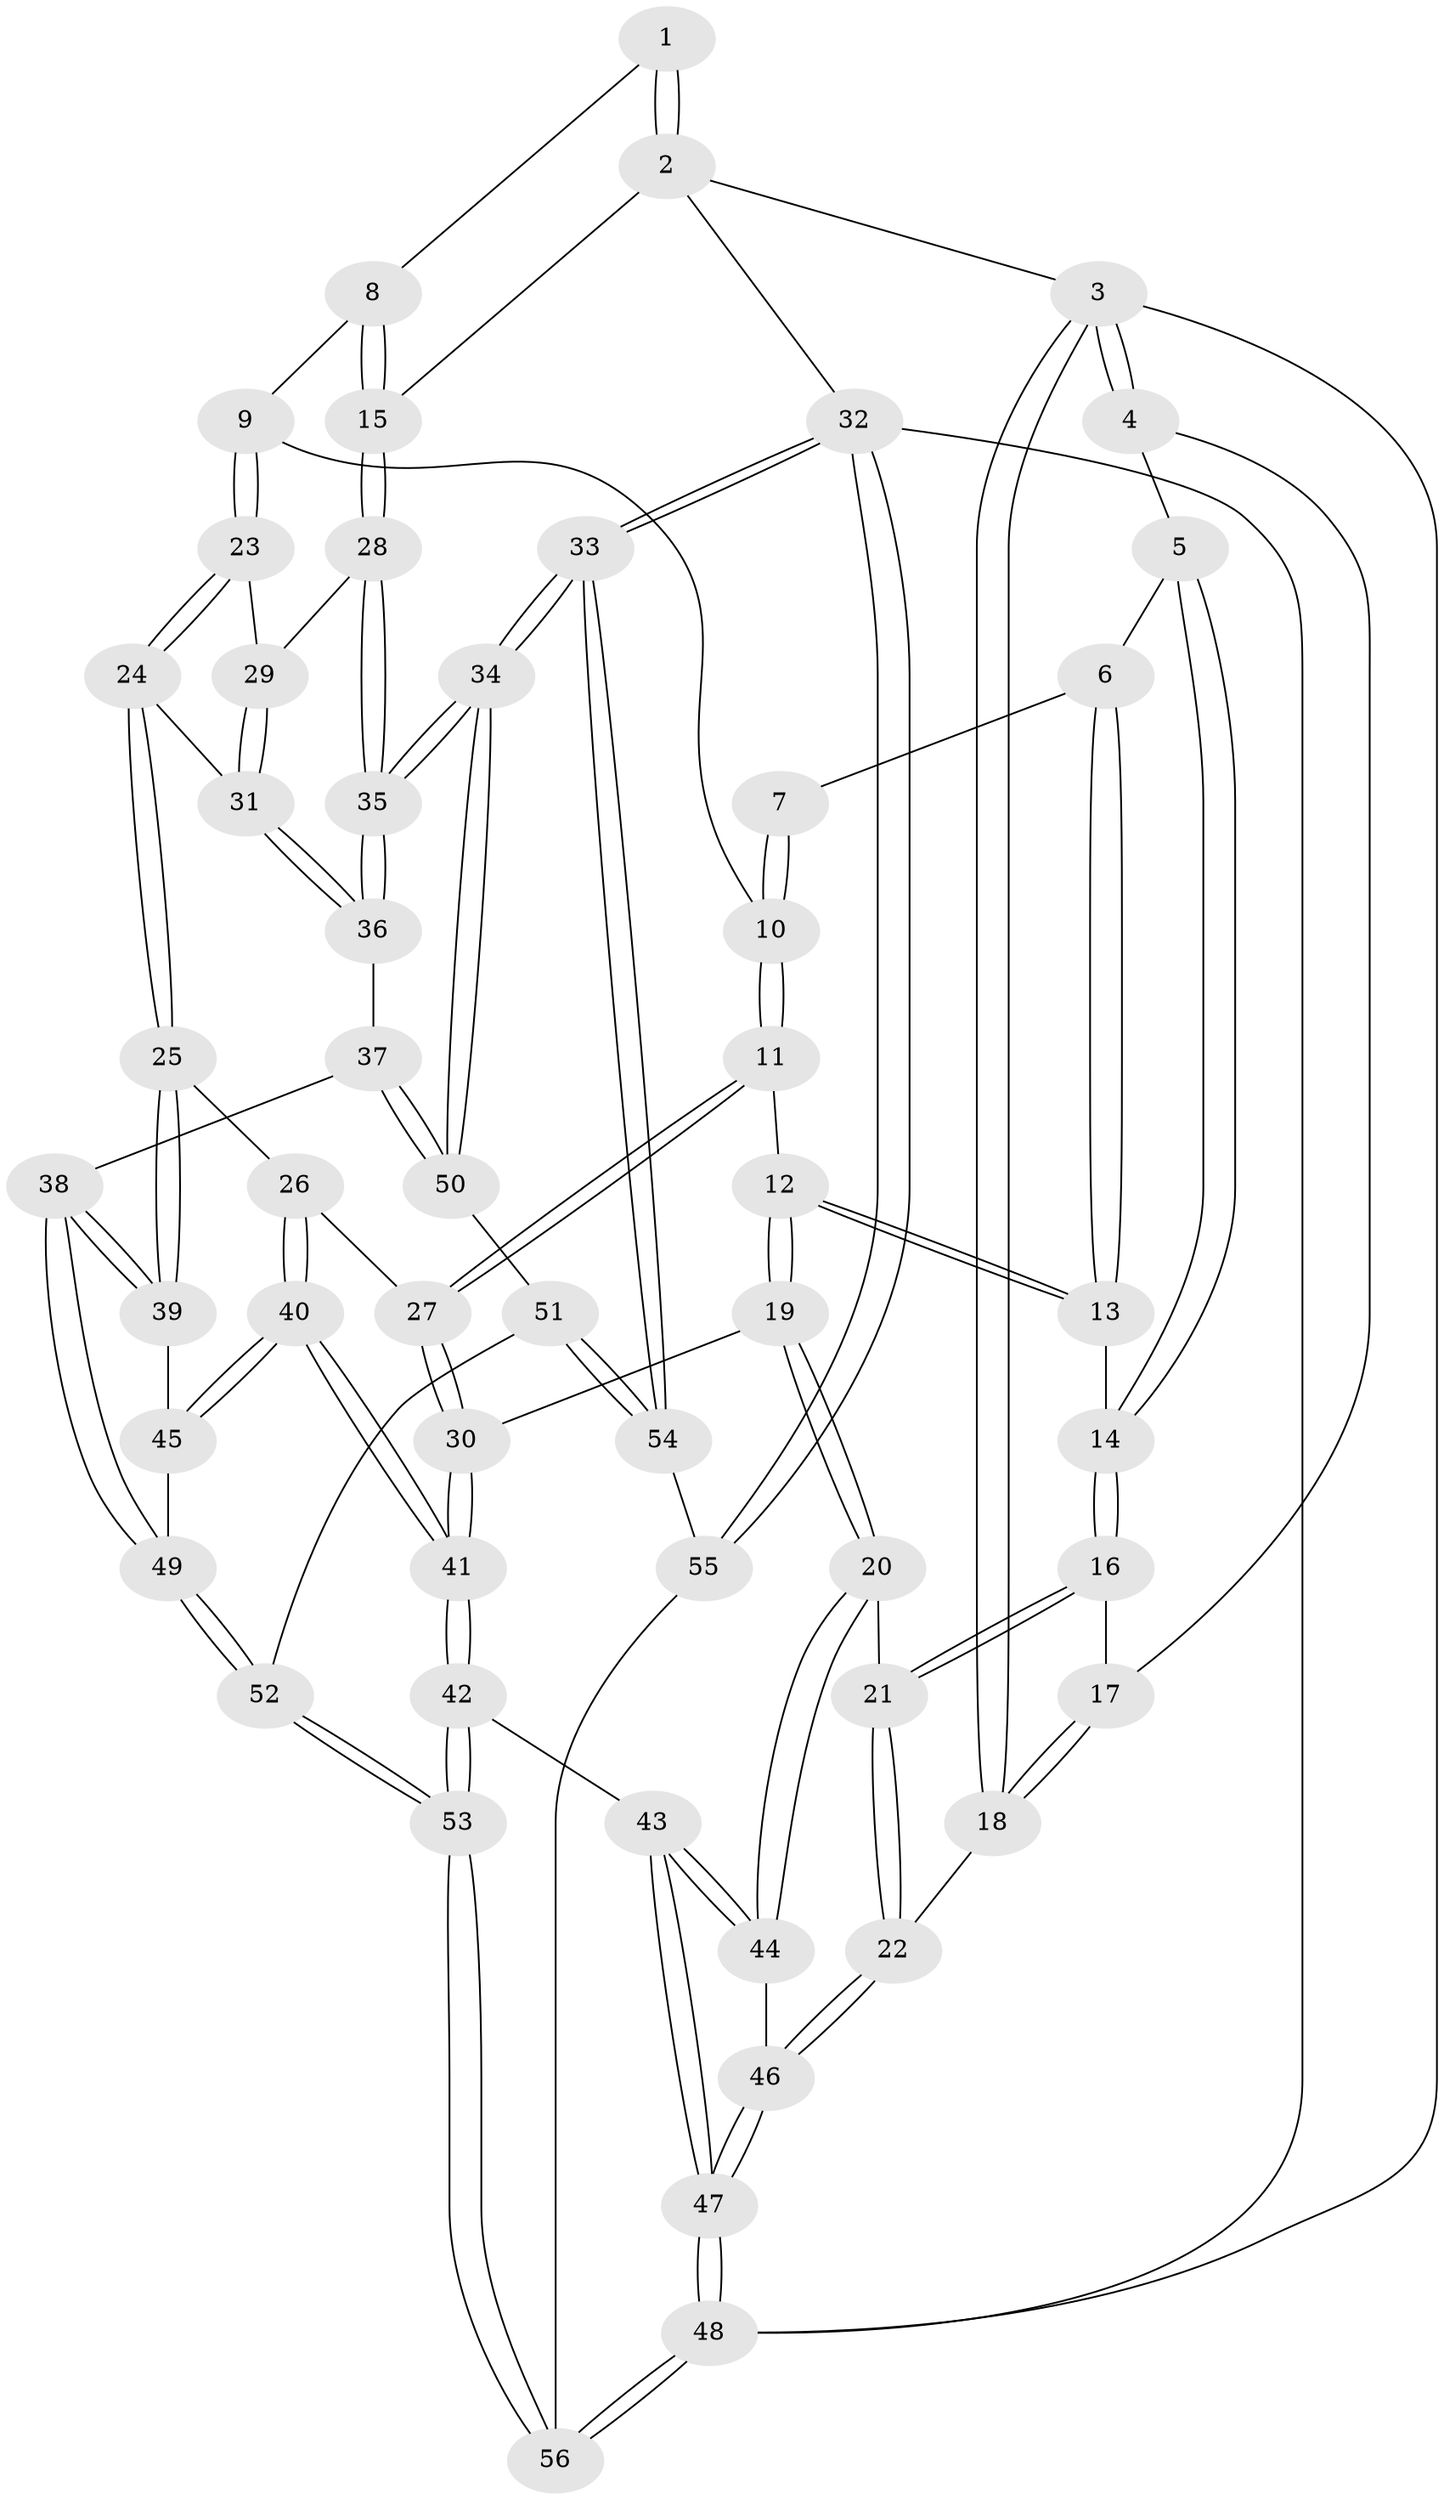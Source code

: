 // Generated by graph-tools (version 1.1) at 2025/27/03/09/25 03:27:11]
// undirected, 56 vertices, 137 edges
graph export_dot {
graph [start="1"]
  node [color=gray90,style=filled];
  1 [pos="+0.6843999972945058+0"];
  2 [pos="+1+0"];
  3 [pos="+0+0"];
  4 [pos="+0+0"];
  5 [pos="+0+0"];
  6 [pos="+0.3921371796583068+0"];
  7 [pos="+0.4939162002029831+0"];
  8 [pos="+0.6890099784287311+0.14530800603999156"];
  9 [pos="+0.6550625839615292+0.19566045172457955"];
  10 [pos="+0.5776024576781885+0.16693033000709878"];
  11 [pos="+0.47012267673691743+0.2202741808594216"];
  12 [pos="+0.45628470450928155+0.2223916596506842"];
  13 [pos="+0.33054924255749935+0.1449150558741979"];
  14 [pos="+0.2380901097634857+0.194042717358912"];
  15 [pos="+1+0"];
  16 [pos="+0.23310590727198527+0.20093453698855465"];
  17 [pos="+0.14867414426728975+0.2145970249021989"];
  18 [pos="+0+0.34361539966289123"];
  19 [pos="+0.3509573008921368+0.4776219174523718"];
  20 [pos="+0.3222071999193948+0.48104007109232727"];
  21 [pos="+0.27793588829528565+0.45180876589351654"];
  22 [pos="+0+0.43982675452711945"];
  23 [pos="+0.6617867487304195+0.2051843749181241"];
  24 [pos="+0.7478064208536052+0.41549125506507817"];
  25 [pos="+0.6997640870677337+0.46444150534748824"];
  26 [pos="+0.6215990618100505+0.4767496281322999"];
  27 [pos="+0.6126300710659336+0.47557412901775475"];
  28 [pos="+1+0"];
  29 [pos="+1+0.11068958032088441"];
  30 [pos="+0.3996697974061726+0.4927283581251628"];
  31 [pos="+0.7681805804733907+0.41249397073317595"];
  32 [pos="+1+1"];
  33 [pos="+1+1"];
  34 [pos="+1+0.855061806488459"];
  35 [pos="+1+0.5490439332797522"];
  36 [pos="+1+0.5514222782132107"];
  37 [pos="+0.8785708694790786+0.7057568802191068"];
  38 [pos="+0.8708191797120494+0.7020714849044013"];
  39 [pos="+0.728055203064593+0.5837487372759118"];
  40 [pos="+0.5369110548995131+0.734426080498923"];
  41 [pos="+0.5002290474320642+0.7781165260281767"];
  42 [pos="+0.4787887142598775+0.8641004498110392"];
  43 [pos="+0.26515591720184417+0.812292065191103"];
  44 [pos="+0.2567343389017644+0.6602164860993399"];
  45 [pos="+0.6983463536224215+0.6704612853068966"];
  46 [pos="+0+0.5814763542961384"];
  47 [pos="+0+1"];
  48 [pos="+0+1"];
  49 [pos="+0.7143399568309251+0.7593365403950169"];
  50 [pos="+0.8911393046259579+0.7942093978581075"];
  51 [pos="+0.850554483602749+0.8538540449152032"];
  52 [pos="+0.7076917963411836+0.7979811381437762"];
  53 [pos="+0.5213488242692305+0.9183302172969117"];
  54 [pos="+0.8508911666090109+0.8847391559045324"];
  55 [pos="+0.679381303325921+1"];
  56 [pos="+0.5784237695266238+1"];
  1 -- 2;
  1 -- 2;
  1 -- 8;
  2 -- 3;
  2 -- 15;
  2 -- 32;
  3 -- 4;
  3 -- 4;
  3 -- 18;
  3 -- 18;
  3 -- 48;
  4 -- 5;
  4 -- 17;
  5 -- 6;
  5 -- 14;
  5 -- 14;
  6 -- 7;
  6 -- 13;
  6 -- 13;
  7 -- 10;
  7 -- 10;
  8 -- 9;
  8 -- 15;
  8 -- 15;
  9 -- 10;
  9 -- 23;
  9 -- 23;
  10 -- 11;
  10 -- 11;
  11 -- 12;
  11 -- 27;
  11 -- 27;
  12 -- 13;
  12 -- 13;
  12 -- 19;
  12 -- 19;
  13 -- 14;
  14 -- 16;
  14 -- 16;
  15 -- 28;
  15 -- 28;
  16 -- 17;
  16 -- 21;
  16 -- 21;
  17 -- 18;
  17 -- 18;
  18 -- 22;
  19 -- 20;
  19 -- 20;
  19 -- 30;
  20 -- 21;
  20 -- 44;
  20 -- 44;
  21 -- 22;
  21 -- 22;
  22 -- 46;
  22 -- 46;
  23 -- 24;
  23 -- 24;
  23 -- 29;
  24 -- 25;
  24 -- 25;
  24 -- 31;
  25 -- 26;
  25 -- 39;
  25 -- 39;
  26 -- 27;
  26 -- 40;
  26 -- 40;
  27 -- 30;
  27 -- 30;
  28 -- 29;
  28 -- 35;
  28 -- 35;
  29 -- 31;
  29 -- 31;
  30 -- 41;
  30 -- 41;
  31 -- 36;
  31 -- 36;
  32 -- 33;
  32 -- 33;
  32 -- 55;
  32 -- 55;
  32 -- 48;
  33 -- 34;
  33 -- 34;
  33 -- 54;
  33 -- 54;
  34 -- 35;
  34 -- 35;
  34 -- 50;
  34 -- 50;
  35 -- 36;
  35 -- 36;
  36 -- 37;
  37 -- 38;
  37 -- 50;
  37 -- 50;
  38 -- 39;
  38 -- 39;
  38 -- 49;
  38 -- 49;
  39 -- 45;
  40 -- 41;
  40 -- 41;
  40 -- 45;
  40 -- 45;
  41 -- 42;
  41 -- 42;
  42 -- 43;
  42 -- 53;
  42 -- 53;
  43 -- 44;
  43 -- 44;
  43 -- 47;
  43 -- 47;
  44 -- 46;
  45 -- 49;
  46 -- 47;
  46 -- 47;
  47 -- 48;
  47 -- 48;
  48 -- 56;
  48 -- 56;
  49 -- 52;
  49 -- 52;
  50 -- 51;
  51 -- 52;
  51 -- 54;
  51 -- 54;
  52 -- 53;
  52 -- 53;
  53 -- 56;
  53 -- 56;
  54 -- 55;
  55 -- 56;
}
